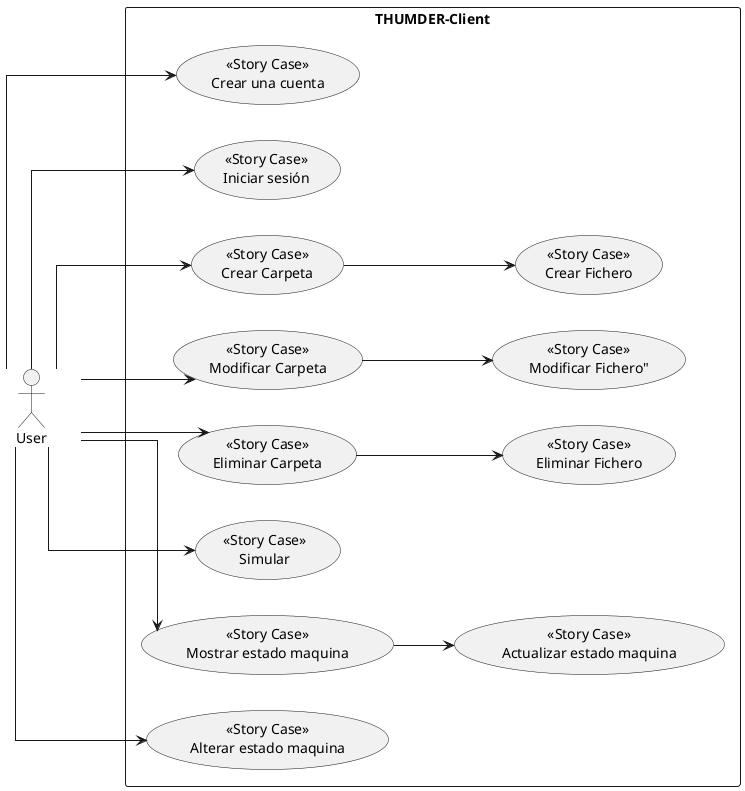 @startuml
'https://plantuml.com/es/use-case-diagram
'!theme amiga from https://raw.githubusercontent.com/plantuml/plantuml/master/themes
skinparam defaultFontName consolas
skinparam minClassWidth 100
skinparam conditionStyle inside
skinparam defaultTextAlignment center
skinparam linetype polyline
skinparam linetype ortho

left to right direction
'https://www.freeprojectz.com/uml-diagram/chat-application-system-sequence-diagram
actor "User" as user
rectangle THUMDER-Client {
  usecase "<<Story Case>>\nCrear una cuenta" as C_UC1
  usecase "<<Story Case>>\nIniciar sesión" as C_UC2
  usecase "<<Story Case>>\nCrear Carpeta" as C_UC3
  usecase "<<Story Case>>\nCrear Fichero" as C_UC3.1
  usecase "<<Story Case>>\nModificar Carpeta" as C_UC4
  usecase "<<Story Case>>\nModificar Fichero"" as C_UC4.1
  usecase "<<Story Case>>\nEliminar Carpeta" as C_UC5
  usecase "<<Story Case>>\nEliminar Fichero" as C_UC5.1
'  usecase "<<Story Case>>\nEjecutar Ficheros" as C_UC6
  usecase "<<Story Case>>\nSimular" as C_UC6
'  usecase "<<Story Case>>\nDebug" as C_UC8
  usecase "<<Story Case>>\nMostrar estado maquina" as C_UC7
  usecase "<<Story Case>>\nActualizar estado maquina" as C_UC7.1
  usecase "<<Story Case>>\nAlterar estado maquina" as C_UC8
}
/'
rectangle THUMDER-Server {
  usecase "Recibir" as S_UC00
  usecase "Analizar" as S_UC01
  usecase "Simular" as S_UC02
  usecase "Responder" as S_UC03
}
'/

'admin --> UC01
'admin --> UC02
user --> C_UC1
user --> C_UC2
user --> C_UC3
C_UC3 --> C_UC3.1
user --> C_UC4
C_UC4 --> C_UC4.1
user --> C_UC5
C_UC5 --> C_UC5.1
user --> C_UC6
user --> C_UC7
C_UC7 --> C_UC7.1
user --> C_UC8
'user --> C_UC9
'user --> C_UC10

@enduml
